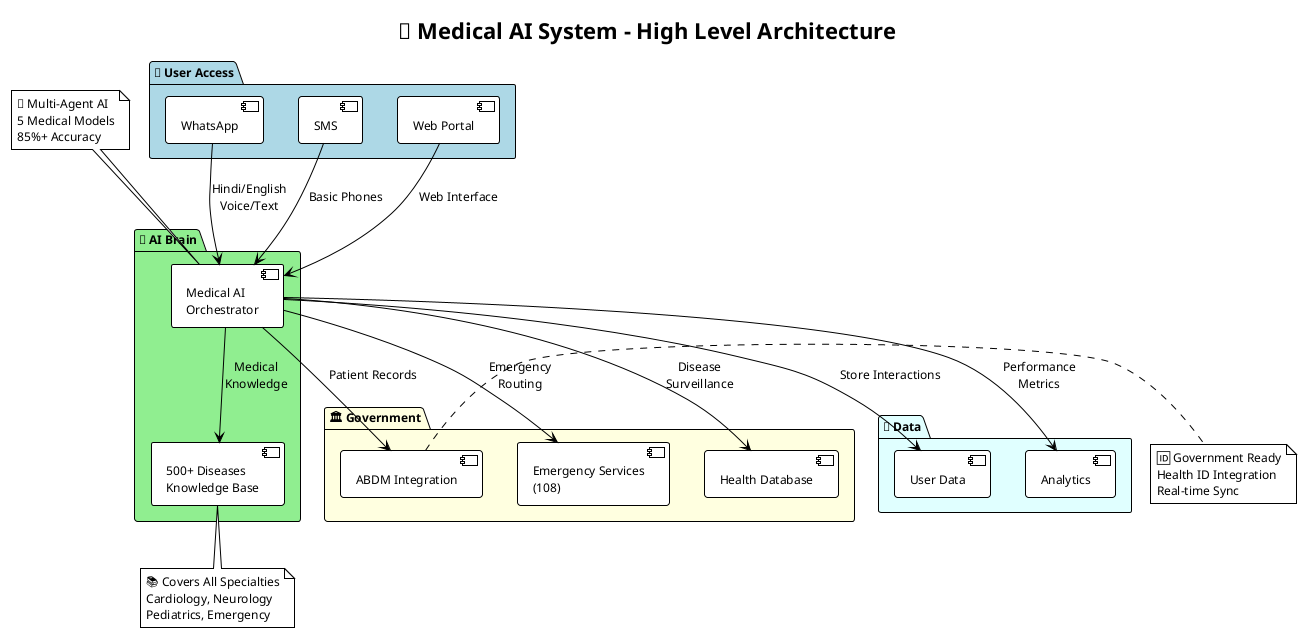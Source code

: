 @startuml Simple_High_Level_Architecture
!theme plain
title 🏥 Medical AI System - High Level Architecture

skinparam backgroundColor #FFFFFF
skinparam defaultFontSize 12
skinparam defaultFontName Arial

package "📱 User Access" #LightBlue {
  [WhatsApp] as WA
  [SMS] as SMS
  [Web Portal] as WEB
}

package "🤖 AI Brain" #LightGreen {
  [Medical AI\nOrchestrator] as AI
  [500+ Diseases\nKnowledge Base] as KB
}

package "🏛️ Government" #LightYellow {
  [ABDM Integration] as ABDM
  [Emergency Services\n(108)] as EMR
  [Health Database] as HEALTH_DB
}

package "💾 Data" #LightCyan {
  [User Data] as USER_DB
  [Analytics] as ANALYTICS
}

' Simple connections
WA --> AI : Hindi/English\nVoice/Text
SMS --> AI : Basic Phones
WEB --> AI : Web Interface

AI --> KB : Medical\nKnowledge
AI --> ABDM : Patient Records
AI --> EMR : Emergency\nRouting
AI --> USER_DB : Store Interactions
AI --> ANALYTICS : Performance\nMetrics

AI --> HEALTH_DB : Disease\nSurveillance

note top of AI : 🧠 Multi-Agent AI\n5 Medical Models\n85%+ Accuracy

note bottom of KB : 📚 Covers All Specialties\nCardiology, Neurology\nPediatrics, Emergency

note right of ABDM : 🆔 Government Ready\nHealth ID Integration\nReal-time Sync

@enduml